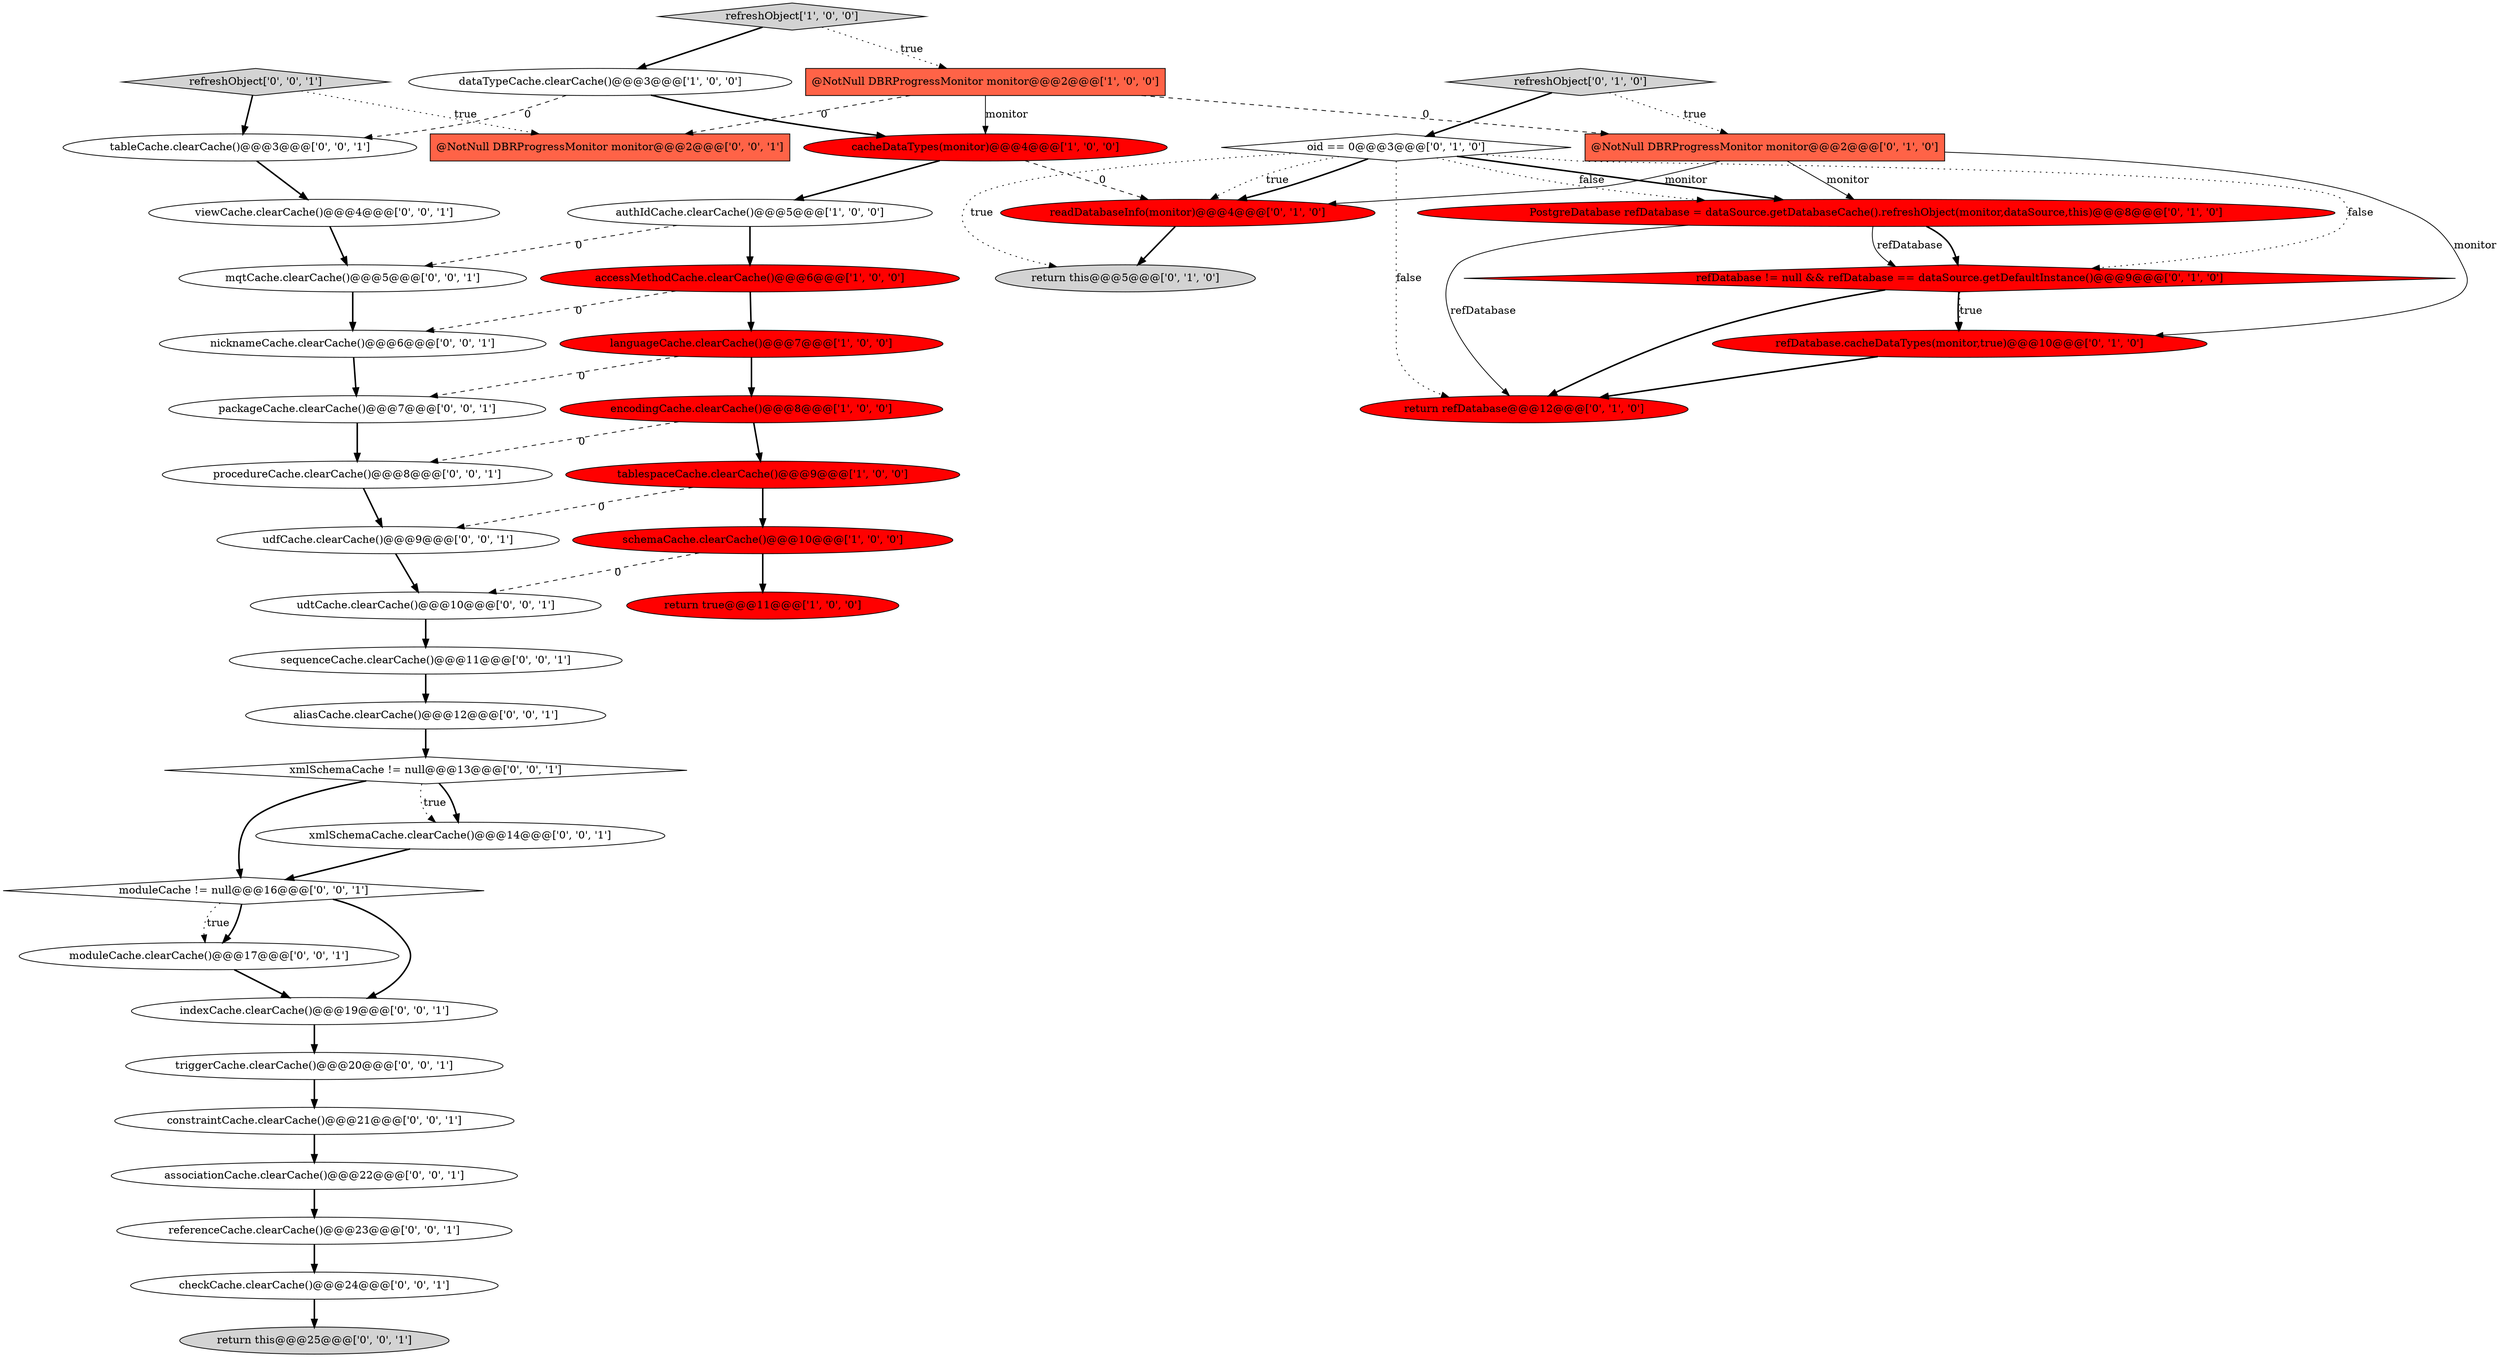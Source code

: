 digraph {
32 [style = filled, label = "@NotNull DBRProgressMonitor monitor@@@2@@@['0', '0', '1']", fillcolor = tomato, shape = box image = "AAA0AAABBB3BBB"];
24 [style = filled, label = "nicknameCache.clearCache()@@@6@@@['0', '0', '1']", fillcolor = white, shape = ellipse image = "AAA0AAABBB3BBB"];
3 [style = filled, label = "languageCache.clearCache()@@@7@@@['1', '0', '0']", fillcolor = red, shape = ellipse image = "AAA1AAABBB1BBB"];
0 [style = filled, label = "schemaCache.clearCache()@@@10@@@['1', '0', '0']", fillcolor = red, shape = ellipse image = "AAA1AAABBB1BBB"];
5 [style = filled, label = "accessMethodCache.clearCache()@@@6@@@['1', '0', '0']", fillcolor = red, shape = ellipse image = "AAA1AAABBB1BBB"];
22 [style = filled, label = "triggerCache.clearCache()@@@20@@@['0', '0', '1']", fillcolor = white, shape = ellipse image = "AAA0AAABBB3BBB"];
17 [style = filled, label = "readDatabaseInfo(monitor)@@@4@@@['0', '1', '0']", fillcolor = red, shape = ellipse image = "AAA1AAABBB2BBB"];
1 [style = filled, label = "encodingCache.clearCache()@@@8@@@['1', '0', '0']", fillcolor = red, shape = ellipse image = "AAA1AAABBB1BBB"];
33 [style = filled, label = "sequenceCache.clearCache()@@@11@@@['0', '0', '1']", fillcolor = white, shape = ellipse image = "AAA0AAABBB3BBB"];
26 [style = filled, label = "refreshObject['0', '0', '1']", fillcolor = lightgray, shape = diamond image = "AAA0AAABBB3BBB"];
34 [style = filled, label = "moduleCache != null@@@16@@@['0', '0', '1']", fillcolor = white, shape = diamond image = "AAA0AAABBB3BBB"];
16 [style = filled, label = "PostgreDatabase refDatabase = dataSource.getDatabaseCache().refreshObject(monitor,dataSource,this)@@@8@@@['0', '1', '0']", fillcolor = red, shape = ellipse image = "AAA1AAABBB2BBB"];
15 [style = filled, label = "return this@@@5@@@['0', '1', '0']", fillcolor = lightgray, shape = ellipse image = "AAA0AAABBB2BBB"];
23 [style = filled, label = "associationCache.clearCache()@@@22@@@['0', '0', '1']", fillcolor = white, shape = ellipse image = "AAA0AAABBB3BBB"];
29 [style = filled, label = "udtCache.clearCache()@@@10@@@['0', '0', '1']", fillcolor = white, shape = ellipse image = "AAA0AAABBB3BBB"];
38 [style = filled, label = "udfCache.clearCache()@@@9@@@['0', '0', '1']", fillcolor = white, shape = ellipse image = "AAA0AAABBB3BBB"];
36 [style = filled, label = "tableCache.clearCache()@@@3@@@['0', '0', '1']", fillcolor = white, shape = ellipse image = "AAA0AAABBB3BBB"];
8 [style = filled, label = "dataTypeCache.clearCache()@@@3@@@['1', '0', '0']", fillcolor = white, shape = ellipse image = "AAA0AAABBB1BBB"];
31 [style = filled, label = "packageCache.clearCache()@@@7@@@['0', '0', '1']", fillcolor = white, shape = ellipse image = "AAA0AAABBB3BBB"];
9 [style = filled, label = "return true@@@11@@@['1', '0', '0']", fillcolor = red, shape = ellipse image = "AAA1AAABBB1BBB"];
12 [style = filled, label = "@NotNull DBRProgressMonitor monitor@@@2@@@['0', '1', '0']", fillcolor = tomato, shape = box image = "AAA1AAABBB2BBB"];
6 [style = filled, label = "@NotNull DBRProgressMonitor monitor@@@2@@@['1', '0', '0']", fillcolor = tomato, shape = box image = "AAA1AAABBB1BBB"];
30 [style = filled, label = "procedureCache.clearCache()@@@8@@@['0', '0', '1']", fillcolor = white, shape = ellipse image = "AAA0AAABBB3BBB"];
27 [style = filled, label = "mqtCache.clearCache()@@@5@@@['0', '0', '1']", fillcolor = white, shape = ellipse image = "AAA0AAABBB3BBB"];
35 [style = filled, label = "checkCache.clearCache()@@@24@@@['0', '0', '1']", fillcolor = white, shape = ellipse image = "AAA0AAABBB3BBB"];
10 [style = filled, label = "authIdCache.clearCache()@@@5@@@['1', '0', '0']", fillcolor = white, shape = ellipse image = "AAA0AAABBB1BBB"];
7 [style = filled, label = "tablespaceCache.clearCache()@@@9@@@['1', '0', '0']", fillcolor = red, shape = ellipse image = "AAA1AAABBB1BBB"];
2 [style = filled, label = "refreshObject['1', '0', '0']", fillcolor = lightgray, shape = diamond image = "AAA0AAABBB1BBB"];
25 [style = filled, label = "return this@@@25@@@['0', '0', '1']", fillcolor = lightgray, shape = ellipse image = "AAA0AAABBB3BBB"];
37 [style = filled, label = "constraintCache.clearCache()@@@21@@@['0', '0', '1']", fillcolor = white, shape = ellipse image = "AAA0AAABBB3BBB"];
42 [style = filled, label = "referenceCache.clearCache()@@@23@@@['0', '0', '1']", fillcolor = white, shape = ellipse image = "AAA0AAABBB3BBB"];
14 [style = filled, label = "refreshObject['0', '1', '0']", fillcolor = lightgray, shape = diamond image = "AAA0AAABBB2BBB"];
20 [style = filled, label = "moduleCache.clearCache()@@@17@@@['0', '0', '1']", fillcolor = white, shape = ellipse image = "AAA0AAABBB3BBB"];
40 [style = filled, label = "aliasCache.clearCache()@@@12@@@['0', '0', '1']", fillcolor = white, shape = ellipse image = "AAA0AAABBB3BBB"];
21 [style = filled, label = "indexCache.clearCache()@@@19@@@['0', '0', '1']", fillcolor = white, shape = ellipse image = "AAA0AAABBB3BBB"];
18 [style = filled, label = "refDatabase != null && refDatabase == dataSource.getDefaultInstance()@@@9@@@['0', '1', '0']", fillcolor = red, shape = diamond image = "AAA1AAABBB2BBB"];
28 [style = filled, label = "xmlSchemaCache != null@@@13@@@['0', '0', '1']", fillcolor = white, shape = diamond image = "AAA0AAABBB3BBB"];
41 [style = filled, label = "xmlSchemaCache.clearCache()@@@14@@@['0', '0', '1']", fillcolor = white, shape = ellipse image = "AAA0AAABBB3BBB"];
39 [style = filled, label = "viewCache.clearCache()@@@4@@@['0', '0', '1']", fillcolor = white, shape = ellipse image = "AAA0AAABBB3BBB"];
13 [style = filled, label = "oid == 0@@@3@@@['0', '1', '0']", fillcolor = white, shape = diamond image = "AAA0AAABBB2BBB"];
19 [style = filled, label = "refDatabase.cacheDataTypes(monitor,true)@@@10@@@['0', '1', '0']", fillcolor = red, shape = ellipse image = "AAA1AAABBB2BBB"];
11 [style = filled, label = "return refDatabase@@@12@@@['0', '1', '0']", fillcolor = red, shape = ellipse image = "AAA1AAABBB2BBB"];
4 [style = filled, label = "cacheDataTypes(monitor)@@@4@@@['1', '0', '0']", fillcolor = red, shape = ellipse image = "AAA1AAABBB1BBB"];
5->3 [style = bold, label=""];
4->10 [style = bold, label=""];
13->17 [style = dotted, label="true"];
30->38 [style = bold, label=""];
0->9 [style = bold, label=""];
16->18 [style = bold, label=""];
34->20 [style = bold, label=""];
14->12 [style = dotted, label="true"];
3->1 [style = bold, label=""];
28->34 [style = bold, label=""];
12->19 [style = solid, label="monitor"];
4->17 [style = dashed, label="0"];
3->31 [style = dashed, label="0"];
22->37 [style = bold, label=""];
1->30 [style = dashed, label="0"];
26->36 [style = bold, label=""];
38->29 [style = bold, label=""];
18->11 [style = bold, label=""];
6->32 [style = dashed, label="0"];
18->19 [style = dotted, label="true"];
18->19 [style = bold, label=""];
5->24 [style = dashed, label="0"];
13->11 [style = dotted, label="false"];
12->16 [style = solid, label="monitor"];
19->11 [style = bold, label=""];
7->0 [style = bold, label=""];
13->18 [style = dotted, label="false"];
40->28 [style = bold, label=""];
34->20 [style = dotted, label="true"];
39->27 [style = bold, label=""];
8->36 [style = dashed, label="0"];
37->23 [style = bold, label=""];
12->17 [style = solid, label="monitor"];
10->27 [style = dashed, label="0"];
1->7 [style = bold, label=""];
13->16 [style = bold, label=""];
36->39 [style = bold, label=""];
28->41 [style = bold, label=""];
23->42 [style = bold, label=""];
42->35 [style = bold, label=""];
16->11 [style = solid, label="refDatabase"];
20->21 [style = bold, label=""];
16->18 [style = solid, label="refDatabase"];
35->25 [style = bold, label=""];
6->12 [style = dashed, label="0"];
13->17 [style = bold, label=""];
29->33 [style = bold, label=""];
33->40 [style = bold, label=""];
10->5 [style = bold, label=""];
24->31 [style = bold, label=""];
26->32 [style = dotted, label="true"];
21->22 [style = bold, label=""];
2->6 [style = dotted, label="true"];
7->38 [style = dashed, label="0"];
31->30 [style = bold, label=""];
13->16 [style = dotted, label="false"];
17->15 [style = bold, label=""];
0->29 [style = dashed, label="0"];
6->4 [style = solid, label="monitor"];
27->24 [style = bold, label=""];
13->15 [style = dotted, label="true"];
8->4 [style = bold, label=""];
14->13 [style = bold, label=""];
41->34 [style = bold, label=""];
28->41 [style = dotted, label="true"];
34->21 [style = bold, label=""];
2->8 [style = bold, label=""];
}
